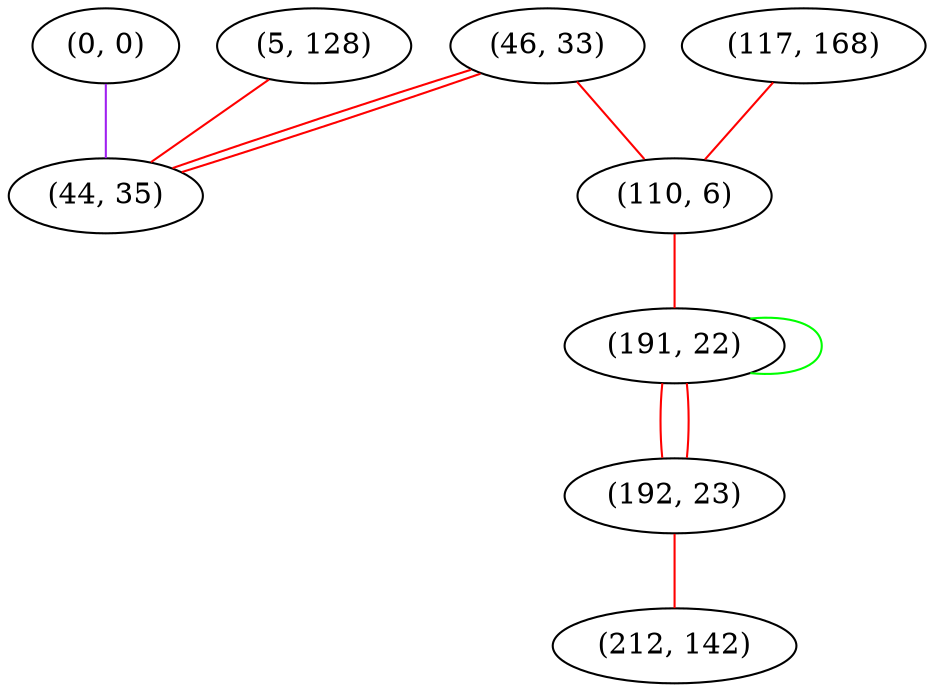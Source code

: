 graph "" {
"(0, 0)";
"(46, 33)";
"(117, 168)";
"(110, 6)";
"(191, 22)";
"(192, 23)";
"(5, 128)";
"(212, 142)";
"(44, 35)";
"(0, 0)" -- "(44, 35)"  [color=purple, key=0, weight=4];
"(46, 33)" -- "(44, 35)"  [color=red, key=0, weight=1];
"(46, 33)" -- "(44, 35)"  [color=red, key=1, weight=1];
"(46, 33)" -- "(110, 6)"  [color=red, key=0, weight=1];
"(117, 168)" -- "(110, 6)"  [color=red, key=0, weight=1];
"(110, 6)" -- "(191, 22)"  [color=red, key=0, weight=1];
"(191, 22)" -- "(191, 22)"  [color=green, key=0, weight=2];
"(191, 22)" -- "(192, 23)"  [color=red, key=0, weight=1];
"(191, 22)" -- "(192, 23)"  [color=red, key=1, weight=1];
"(192, 23)" -- "(212, 142)"  [color=red, key=0, weight=1];
"(5, 128)" -- "(44, 35)"  [color=red, key=0, weight=1];
}
